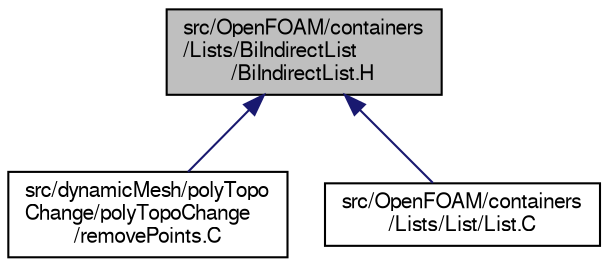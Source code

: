 digraph "src/OpenFOAM/containers/Lists/BiIndirectList/BiIndirectList.H"
{
  bgcolor="transparent";
  edge [fontname="FreeSans",fontsize="10",labelfontname="FreeSans",labelfontsize="10"];
  node [fontname="FreeSans",fontsize="10",shape=record];
  Node49 [label="src/OpenFOAM/containers\l/Lists/BiIndirectList\l/BiIndirectList.H",height=0.2,width=0.4,color="black", fillcolor="grey75", style="filled", fontcolor="black"];
  Node49 -> Node50 [dir="back",color="midnightblue",fontsize="10",style="solid",fontname="FreeSans"];
  Node50 [label="src/dynamicMesh/polyTopo\lChange/polyTopoChange\l/removePoints.C",height=0.2,width=0.4,color="black",URL="$a00809.html"];
  Node49 -> Node51 [dir="back",color="midnightblue",fontsize="10",style="solid",fontname="FreeSans"];
  Node51 [label="src/OpenFOAM/containers\l/Lists/List/List.C",height=0.2,width=0.4,color="black",URL="$a08663.html"];
}
